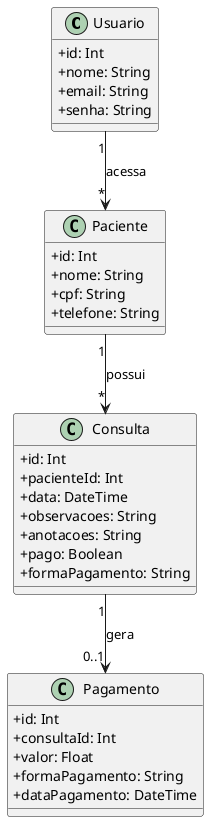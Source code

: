 
@startuml
skinparam classAttributeIconSize 0

class Usuario {
  +id: Int
  +nome: String
  +email: String
  +senha: String
}

class Paciente {
  +id: Int
  +nome: String
  +cpf: String
  +telefone: String
}

class Consulta {
  +id: Int
  +pacienteId: Int
  +data: DateTime
  +observacoes: String
  +anotacoes: String
  +pago: Boolean
  +formaPagamento: String
}

class Pagamento {
  +id: Int
  +consultaId: Int
  +valor: Float
  +formaPagamento: String
  +dataPagamento: DateTime
}

Usuario "1" --> "*" Paciente : acessa
Paciente "1" --> "*" Consulta : possui
Consulta "1" --> "0..1" Pagamento : gera

@enduml
